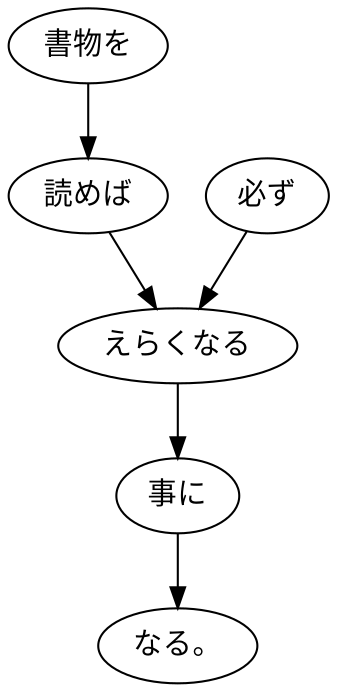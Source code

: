 digraph graph4583 {
	node0 [label="書物を"];
	node1 [label="読めば"];
	node2 [label="必ず"];
	node3 [label="えらくなる"];
	node4 [label="事に"];
	node5 [label="なる。"];
	node0 -> node1;
	node1 -> node3;
	node2 -> node3;
	node3 -> node4;
	node4 -> node5;
}
